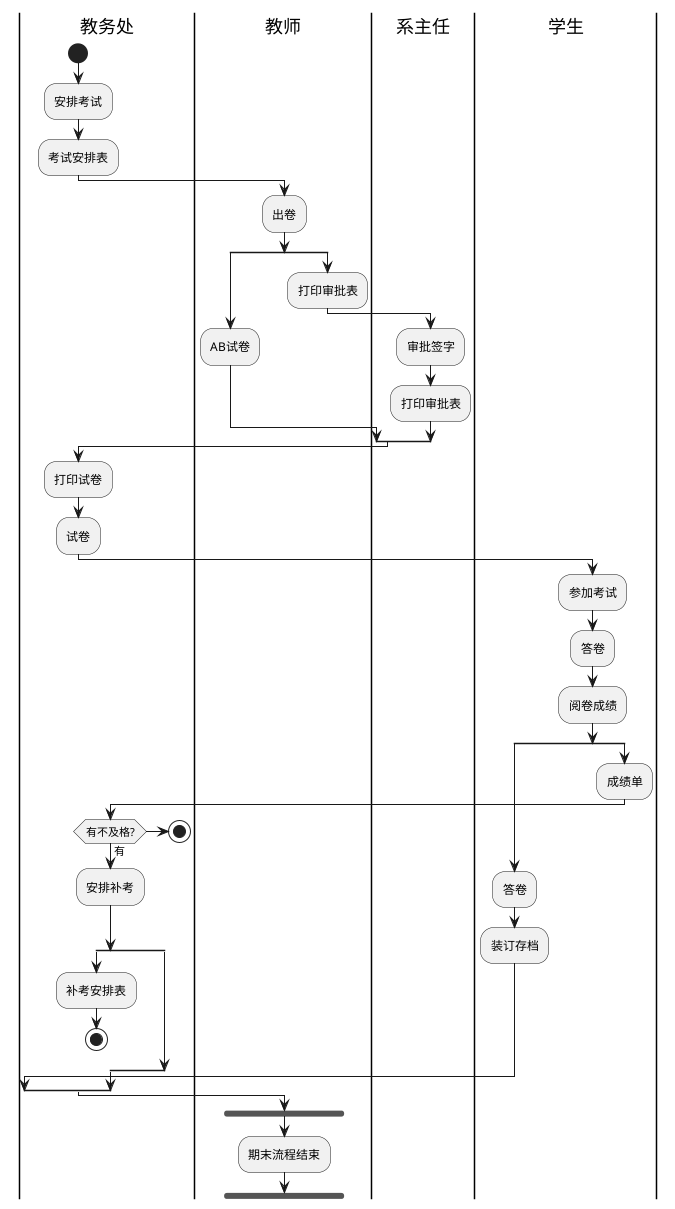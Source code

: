 @startuml
|教务处|
start
:安排考试;
:考试安排表;
|教师|
:出卷;
split
    :AB试卷;
split again
    :打印审批表;
    |系主任|
    :审批签字;
    :打印审批表;
end split
|教务处|
:打印试卷;
:试卷;
|学生|
:参加考试;
:答卷;

:阅卷成绩;
split
    :答卷;
    :装订存档;
split again
    :成绩单;
    |教务处|
    if (有不及格?) then(有)
        :安排补考;
    else()
        stop
    endif
    split
        :补考安排表;
        stop
    split again

    end split


end split
|教师|
fork
:期末流程结束;
@enduml